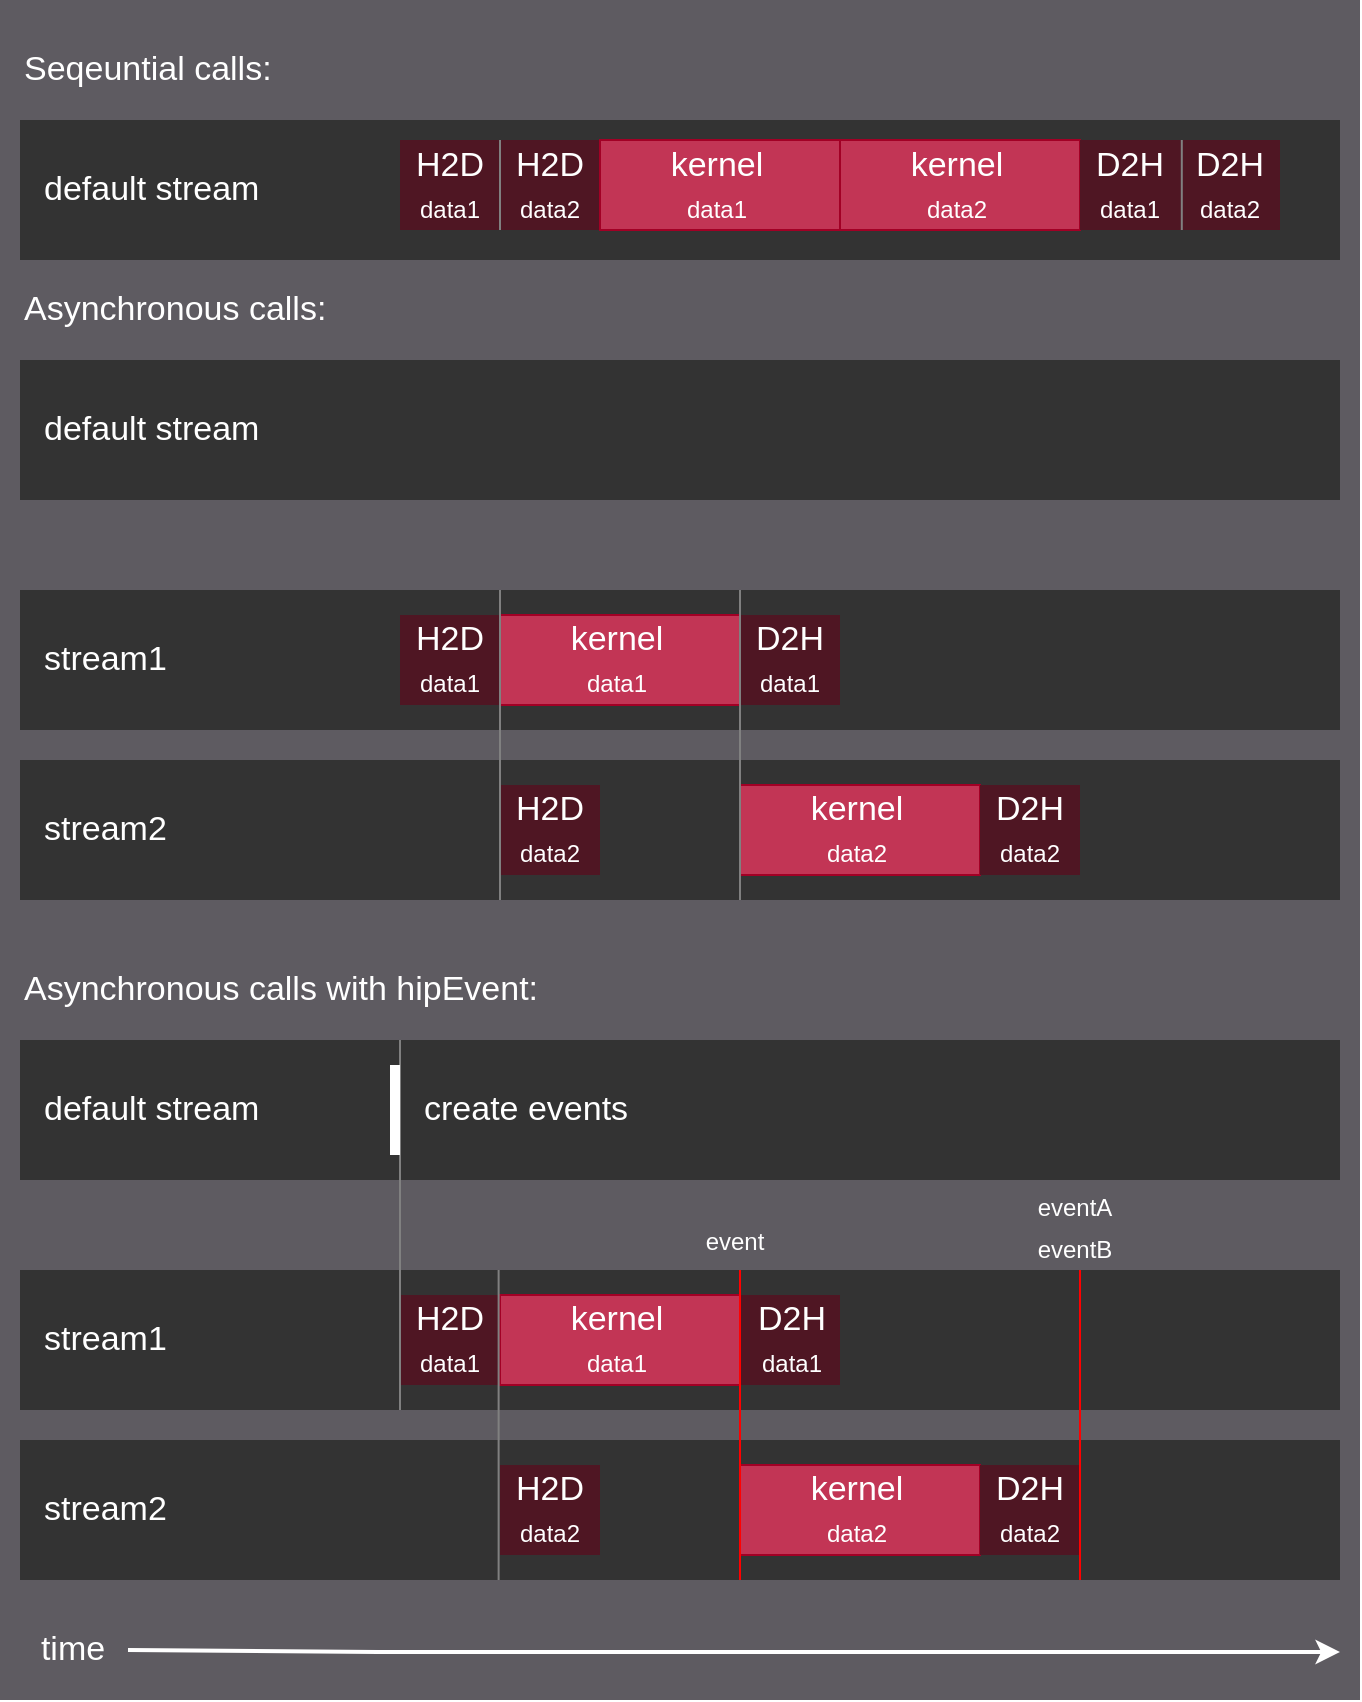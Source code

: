 <mxfile>
    <diagram id="zBbb_w2fufU70cdOGtND" name="1 oldal">
        <mxGraphModel dx="1311" dy="1250" grid="1" gridSize="10" guides="1" tooltips="1" connect="1" arrows="1" fold="1" page="0" pageScale="1" pageWidth="660" pageHeight="610" background="none" math="0" shadow="0">
            <root>
                <mxCell id="0"/>
                <mxCell id="1" parent="0"/>
                <mxCell id="5965" value="" style="rounded=0;whiteSpace=wrap;html=1;fillColor=#5E5B61;fontColor=#FFFFFF;strokeColor=none;spacing=0;" parent="1" vertex="1">
                    <mxGeometry y="-190" width="680" height="850" as="geometry"/>
                </mxCell>
                <mxCell id="5966" value="&lt;font face=&quot;Helvetica&quot;&gt;time&lt;/font&gt;" style="text;html=1;strokeColor=none;fillColor=none;align=center;verticalAlign=middle;whiteSpace=wrap;rounded=0;fontSize=17;fontColor=#FFFFFF;" parent="1" vertex="1">
                    <mxGeometry x="9" y="620" width="55" height="30" as="geometry"/>
                </mxCell>
                <mxCell id="5967" value="" style="endArrow=classic;startArrow=none;html=1;rounded=0;strokeWidth=2;startFill=0;strokeColor=#FFFFFF;exitX=1;exitY=0.5;exitDx=0;exitDy=0;" parent="1" source="5966" edge="1">
                    <mxGeometry width="50" height="50" relative="1" as="geometry">
                        <mxPoint x="509" y="380" as="sourcePoint"/>
                        <mxPoint x="670" y="636" as="targetPoint"/>
                        <Array as="points">
                            <mxPoint x="189" y="636"/>
                        </Array>
                    </mxGeometry>
                </mxCell>
                <mxCell id="5968" value="" style="rounded=0;whiteSpace=wrap;html=1;fillColor=#333333;fontColor=#FFFFFF;strokeColor=none;" parent="1" vertex="1">
                    <mxGeometry x="10" y="-130" width="660" height="70" as="geometry"/>
                </mxCell>
                <mxCell id="5969" value="&lt;font face=&quot;Helvetica&quot;&gt;default stream&lt;/font&gt;" style="text;html=1;strokeColor=none;fillColor=none;align=left;verticalAlign=middle;whiteSpace=wrap;rounded=0;fontSize=17;fontColor=#FFFFFF;" parent="1" vertex="1">
                    <mxGeometry x="20" y="-110" width="121" height="30" as="geometry"/>
                </mxCell>
                <mxCell id="5970" value="" style="group" parent="1" vertex="1" connectable="0">
                    <mxGeometry x="200" y="-120" width="50" height="45" as="geometry"/>
                </mxCell>
                <mxCell id="5971" value="" style="rounded=0;whiteSpace=wrap;html=1;fillColor=#4f1623;fontColor=#FFFFFF;strokeColor=none;" parent="5970" vertex="1">
                    <mxGeometry width="50.0" height="45" as="geometry"/>
                </mxCell>
                <mxCell id="5972" value="&lt;div&gt;H2D&lt;br&gt;&lt;font style=&quot;font-size: 12px;&quot;&gt;data1&lt;/font&gt;&lt;/div&gt;" style="text;html=1;strokeColor=none;fillColor=none;align=center;verticalAlign=middle;whiteSpace=wrap;rounded=0;fontSize=17;fontColor=#FFFFFF;" parent="5970" vertex="1">
                    <mxGeometry x="0.896" y="8.75" width="48.211" height="27.5" as="geometry"/>
                </mxCell>
                <mxCell id="5973" value="" style="group" parent="1" vertex="1" connectable="0">
                    <mxGeometry x="250" y="-120" width="50" height="45" as="geometry"/>
                </mxCell>
                <mxCell id="5974" value="" style="rounded=0;whiteSpace=wrap;html=1;fillColor=#4f1623;fontColor=#FFFFFF;strokeColor=none;" parent="5973" vertex="1">
                    <mxGeometry width="50.0" height="45" as="geometry"/>
                </mxCell>
                <mxCell id="5975" value="&lt;div&gt;H2D&lt;br&gt;&lt;font style=&quot;font-size: 12px;&quot;&gt;data2&lt;/font&gt;&lt;/div&gt;" style="text;html=1;strokeColor=none;fillColor=none;align=center;verticalAlign=middle;whiteSpace=wrap;rounded=0;fontSize=17;fontColor=#FFFFFF;" parent="5973" vertex="1">
                    <mxGeometry x="0.896" y="8.75" width="48.211" height="27.5" as="geometry"/>
                </mxCell>
                <mxCell id="5976" value="" style="endArrow=none;html=1;rounded=0;fillColor=#eeeeee;strokeColor=#808080;entryX=0;entryY=1;entryDx=0;entryDy=0;exitX=0;exitY=0;exitDx=0;exitDy=0;" parent="5973" source="5974" target="5974" edge="1">
                    <mxGeometry width="50" height="50" relative="1" as="geometry">
                        <mxPoint x="-0.69" y="260" as="sourcePoint"/>
                        <mxPoint x="-0.69" y="105" as="targetPoint"/>
                    </mxGeometry>
                </mxCell>
                <mxCell id="5977" value="" style="group" parent="1" vertex="1" connectable="0">
                    <mxGeometry x="300" y="-120" width="120" height="45" as="geometry"/>
                </mxCell>
                <mxCell id="5978" value="" style="rounded=0;whiteSpace=wrap;html=1;fillColor=#C23555;fontColor=#FFFFFF;strokeColor=#A20025;" parent="5977" vertex="1">
                    <mxGeometry width="120.0" height="45" as="geometry"/>
                </mxCell>
                <mxCell id="5979" value="&lt;div&gt;kernel&lt;br&gt;&lt;font style=&quot;font-size: 12px;&quot;&gt;data1&lt;/font&gt;&lt;/div&gt;" style="text;html=1;strokeColor=none;fillColor=none;align=center;verticalAlign=middle;whiteSpace=wrap;rounded=0;fontSize=17;fontColor=#FFFFFF;" parent="5977" vertex="1">
                    <mxGeometry x="4.485" y="7.5" width="109.146" height="30.0" as="geometry"/>
                </mxCell>
                <mxCell id="5980" value="" style="group" parent="1" vertex="1" connectable="0">
                    <mxGeometry x="420" y="-120" width="120" height="45" as="geometry"/>
                </mxCell>
                <mxCell id="5981" value="" style="rounded=0;whiteSpace=wrap;html=1;fillColor=#C23555;fontColor=#FFFFFF;strokeColor=#A20025;" parent="5980" vertex="1">
                    <mxGeometry width="120.0" height="45" as="geometry"/>
                </mxCell>
                <mxCell id="5982" value="&lt;div&gt;kernel&lt;br&gt;&lt;font style=&quot;font-size: 12px;&quot;&gt;data2&lt;/font&gt;&lt;/div&gt;" style="text;html=1;strokeColor=none;fillColor=none;align=center;verticalAlign=middle;whiteSpace=wrap;rounded=0;fontSize=17;fontColor=#FFFFFF;" parent="5980" vertex="1">
                    <mxGeometry x="4.485" y="7.5" width="109.146" height="30.0" as="geometry"/>
                </mxCell>
                <mxCell id="5983" value="" style="group" parent="1" vertex="1" connectable="0">
                    <mxGeometry x="540" y="-120" width="50" height="45" as="geometry"/>
                </mxCell>
                <mxCell id="5984" value="" style="rounded=0;whiteSpace=wrap;html=1;fillColor=#4f1623;fontColor=#FFFFFF;strokeColor=none;" parent="5983" vertex="1">
                    <mxGeometry width="50.0" height="45" as="geometry"/>
                </mxCell>
                <mxCell id="5985" value="&lt;div&gt;D2H&lt;br&gt;&lt;font style=&quot;font-size: 12px;&quot;&gt;data1&lt;/font&gt;&lt;/div&gt;" style="text;html=1;strokeColor=none;fillColor=none;align=center;verticalAlign=middle;whiteSpace=wrap;rounded=0;fontSize=17;fontColor=#FFFFFF;" parent="5983" vertex="1">
                    <mxGeometry x="0.896" y="8.75" width="48.211" height="27.5" as="geometry"/>
                </mxCell>
                <mxCell id="5986" value="" style="group" parent="1" vertex="1" connectable="0">
                    <mxGeometry x="590" y="-120" width="50" height="45" as="geometry"/>
                </mxCell>
                <mxCell id="5987" value="" style="rounded=0;whiteSpace=wrap;html=1;fillColor=#4f1623;fontColor=#FFFFFF;strokeColor=none;" parent="5986" vertex="1">
                    <mxGeometry width="50.0" height="45" as="geometry"/>
                </mxCell>
                <mxCell id="5988" value="&lt;div&gt;D2H&lt;br&gt;&lt;font style=&quot;font-size: 12px;&quot;&gt;data2&lt;/font&gt;&lt;/div&gt;" style="text;html=1;strokeColor=none;fillColor=none;align=center;verticalAlign=middle;whiteSpace=wrap;rounded=0;fontSize=17;fontColor=#FFFFFF;" parent="5986" vertex="1">
                    <mxGeometry x="0.896" y="8.75" width="48.211" height="27.5" as="geometry"/>
                </mxCell>
                <mxCell id="5989" value="" style="endArrow=none;html=1;rounded=0;fillColor=#eeeeee;strokeColor=#808080;entryX=0;entryY=1;entryDx=0;entryDy=0;exitX=0;exitY=0;exitDx=0;exitDy=0;" parent="5986" edge="1">
                    <mxGeometry width="50" height="50" relative="1" as="geometry">
                        <mxPoint x="0.9" as="sourcePoint"/>
                        <mxPoint x="0.9" y="45" as="targetPoint"/>
                    </mxGeometry>
                </mxCell>
                <mxCell id="5990" value="" style="rounded=0;whiteSpace=wrap;html=1;fillColor=#333333;fontColor=#FFFFFF;strokeColor=none;" parent="1" vertex="1">
                    <mxGeometry x="10" y="190" width="660" height="70" as="geometry"/>
                </mxCell>
                <mxCell id="5991" value="" style="group" parent="1" vertex="1" connectable="0">
                    <mxGeometry x="250" y="202.5" width="50" height="45" as="geometry"/>
                </mxCell>
                <mxCell id="5992" value="" style="rounded=0;whiteSpace=wrap;html=1;fillColor=#4f1623;fontColor=#FFFFFF;strokeColor=none;" parent="5991" vertex="1">
                    <mxGeometry width="50.0" height="45" as="geometry"/>
                </mxCell>
                <mxCell id="5993" value="&lt;div&gt;H2D&lt;br&gt;&lt;font style=&quot;font-size: 12px;&quot;&gt;data2&lt;/font&gt;&lt;/div&gt;" style="text;html=1;strokeColor=none;fillColor=none;align=center;verticalAlign=middle;whiteSpace=wrap;rounded=0;fontSize=17;fontColor=#FFFFFF;" parent="5991" vertex="1">
                    <mxGeometry x="0.896" y="8.75" width="48.211" height="27.5" as="geometry"/>
                </mxCell>
                <mxCell id="5994" value="" style="group" parent="1" vertex="1" connectable="0">
                    <mxGeometry x="370" y="202.5" width="120" height="45" as="geometry"/>
                </mxCell>
                <mxCell id="5995" value="" style="rounded=0;whiteSpace=wrap;html=1;fillColor=#C23555;fontColor=#FFFFFF;strokeColor=#A20025;" parent="5994" vertex="1">
                    <mxGeometry width="120.0" height="45" as="geometry"/>
                </mxCell>
                <mxCell id="5996" value="&lt;div&gt;kernel&lt;br&gt;&lt;font style=&quot;font-size: 12px;&quot;&gt;data2&lt;/font&gt;&lt;/div&gt;" style="text;html=1;strokeColor=none;fillColor=none;align=center;verticalAlign=middle;whiteSpace=wrap;rounded=0;fontSize=17;fontColor=#FFFFFF;" parent="5994" vertex="1">
                    <mxGeometry x="4.485" y="7.5" width="109.146" height="30.0" as="geometry"/>
                </mxCell>
                <mxCell id="5997" value="&lt;font face=&quot;Helvetica&quot;&gt;stream2&lt;/font&gt;" style="text;html=1;strokeColor=none;fillColor=none;align=left;verticalAlign=middle;whiteSpace=wrap;rounded=0;fontSize=17;fontColor=#FFFFFF;" parent="1" vertex="1">
                    <mxGeometry x="20" y="210" width="120" height="30" as="geometry"/>
                </mxCell>
                <mxCell id="5998" value="" style="group" parent="1" vertex="1" connectable="0">
                    <mxGeometry x="490" y="202.5" width="50" height="45" as="geometry"/>
                </mxCell>
                <mxCell id="5999" value="" style="rounded=0;whiteSpace=wrap;html=1;fillColor=#4f1623;fontColor=#FFFFFF;strokeColor=none;" parent="5998" vertex="1">
                    <mxGeometry width="50.0" height="45" as="geometry"/>
                </mxCell>
                <mxCell id="6000" value="&lt;div&gt;D2H&lt;br&gt;&lt;font style=&quot;font-size: 12px;&quot;&gt;data2&lt;/font&gt;&lt;/div&gt;" style="text;html=1;strokeColor=none;fillColor=none;align=center;verticalAlign=middle;whiteSpace=wrap;rounded=0;fontSize=17;fontColor=#FFFFFF;" parent="5998" vertex="1">
                    <mxGeometry x="0.896" y="8.75" width="48.211" height="27.5" as="geometry"/>
                </mxCell>
                <mxCell id="6001" value="" style="rounded=0;whiteSpace=wrap;html=1;fillColor=#333333;fontColor=#FFFFFF;strokeColor=none;" parent="1" vertex="1">
                    <mxGeometry x="10" y="105" width="660" height="70" as="geometry"/>
                </mxCell>
                <mxCell id="6002" value="" style="group" parent="1" vertex="1" connectable="0">
                    <mxGeometry x="200" y="117.5" width="50" height="45" as="geometry"/>
                </mxCell>
                <mxCell id="6003" value="" style="rounded=0;whiteSpace=wrap;html=1;fillColor=#4f1623;fontColor=#FFFFFF;strokeColor=none;" parent="6002" vertex="1">
                    <mxGeometry width="50.0" height="45" as="geometry"/>
                </mxCell>
                <mxCell id="6004" value="&lt;div&gt;H2D&lt;br&gt;&lt;font style=&quot;font-size: 12px;&quot;&gt;data1&lt;/font&gt;&lt;/div&gt;" style="text;html=1;strokeColor=none;fillColor=none;align=center;verticalAlign=middle;whiteSpace=wrap;rounded=0;fontSize=17;fontColor=#FFFFFF;" parent="6002" vertex="1">
                    <mxGeometry x="0.896" y="8.75" width="48.211" height="27.5" as="geometry"/>
                </mxCell>
                <mxCell id="6005" value="" style="group" parent="1" vertex="1" connectable="0">
                    <mxGeometry x="250" y="117.5" width="120" height="45" as="geometry"/>
                </mxCell>
                <mxCell id="6006" value="" style="rounded=0;whiteSpace=wrap;html=1;fillColor=#C23555;fontColor=#FFFFFF;strokeColor=#A20025;" parent="6005" vertex="1">
                    <mxGeometry width="120.0" height="45" as="geometry"/>
                </mxCell>
                <mxCell id="6007" value="&lt;div&gt;kernel&lt;br&gt;&lt;font style=&quot;font-size: 12px;&quot;&gt;data1&lt;/font&gt;&lt;/div&gt;" style="text;html=1;strokeColor=none;fillColor=none;align=center;verticalAlign=middle;whiteSpace=wrap;rounded=0;fontSize=17;fontColor=#FFFFFF;" parent="6005" vertex="1">
                    <mxGeometry x="4.485" y="7.5" width="109.146" height="30.0" as="geometry"/>
                </mxCell>
                <mxCell id="6008" value="&lt;font face=&quot;Helvetica&quot;&gt;stream1&lt;/font&gt;" style="text;html=1;strokeColor=none;fillColor=none;align=left;verticalAlign=middle;whiteSpace=wrap;rounded=0;fontSize=17;fontColor=#FFFFFF;" parent="1" vertex="1">
                    <mxGeometry x="20" y="125" width="120" height="30" as="geometry"/>
                </mxCell>
                <mxCell id="6009" value="" style="group" parent="1" vertex="1" connectable="0">
                    <mxGeometry x="370" y="117.5" width="50" height="45" as="geometry"/>
                </mxCell>
                <mxCell id="6010" value="" style="rounded=0;whiteSpace=wrap;html=1;fillColor=#4f1623;fontColor=#FFFFFF;strokeColor=none;" parent="6009" vertex="1">
                    <mxGeometry width="50.0" height="45" as="geometry"/>
                </mxCell>
                <mxCell id="6011" value="&lt;div&gt;D2H&lt;br&gt;&lt;font style=&quot;font-size: 12px;&quot;&gt;data1&lt;/font&gt;&lt;/div&gt;" style="text;html=1;strokeColor=none;fillColor=none;align=center;verticalAlign=middle;whiteSpace=wrap;rounded=0;fontSize=17;fontColor=#FFFFFF;" parent="6009" vertex="1">
                    <mxGeometry x="0.896" y="8.75" width="48.211" height="27.5" as="geometry"/>
                </mxCell>
                <mxCell id="6012" value="" style="rounded=0;whiteSpace=wrap;html=1;fillColor=#333333;fontColor=#FFFFFF;strokeColor=none;" parent="1" vertex="1">
                    <mxGeometry x="10" y="-10" width="660" height="70" as="geometry"/>
                </mxCell>
                <mxCell id="6013" value="&lt;font face=&quot;Helvetica&quot;&gt;default stream&lt;/font&gt;" style="text;html=1;strokeColor=none;fillColor=none;align=left;verticalAlign=middle;whiteSpace=wrap;rounded=0;fontSize=17;fontColor=#FFFFFF;" parent="1" vertex="1">
                    <mxGeometry x="20" y="10" width="120" height="30" as="geometry"/>
                </mxCell>
                <mxCell id="6014" value="" style="endArrow=none;html=1;rounded=0;fillColor=#eeeeee;strokeColor=#808080;entryX=0;entryY=0;entryDx=0;entryDy=0;exitX=0;exitY=1;exitDx=0;exitDy=0;" parent="1" edge="1">
                    <mxGeometry width="50" height="50" relative="1" as="geometry">
                        <mxPoint x="250.0" y="260.0" as="sourcePoint"/>
                        <mxPoint x="250" y="105.0" as="targetPoint"/>
                    </mxGeometry>
                </mxCell>
                <mxCell id="6015" value="" style="endArrow=none;html=1;rounded=0;fillColor=#eeeeee;strokeColor=#808080;entryX=0;entryY=0;entryDx=0;entryDy=0;exitX=0;exitY=1;exitDx=0;exitDy=0;" parent="1" edge="1">
                    <mxGeometry width="50" height="50" relative="1" as="geometry">
                        <mxPoint x="370" y="260.0" as="sourcePoint"/>
                        <mxPoint x="370" y="105.0" as="targetPoint"/>
                    </mxGeometry>
                </mxCell>
                <mxCell id="6016" value="&lt;font face=&quot;Helvetica&quot;&gt;Seqeuntial calls:&lt;/font&gt;" style="text;html=1;strokeColor=none;fillColor=none;align=left;verticalAlign=middle;whiteSpace=wrap;rounded=0;fontSize=17;fontColor=#FFFFFF;" parent="1" vertex="1">
                    <mxGeometry x="10" y="-170" width="170" height="30" as="geometry"/>
                </mxCell>
                <mxCell id="6017" value="&lt;font face=&quot;Helvetica&quot;&gt;Asynchronous calls:&lt;/font&gt;" style="text;html=1;strokeColor=none;fillColor=none;align=left;verticalAlign=middle;whiteSpace=wrap;rounded=0;fontSize=17;fontColor=#FFFFFF;" parent="1" vertex="1">
                    <mxGeometry x="10" y="-50" width="170" height="30" as="geometry"/>
                </mxCell>
                <mxCell id="6018" value="&lt;font face=&quot;Helvetica&quot;&gt;Asynchronous calls with hipEvent:&lt;br&gt;&lt;/font&gt;" style="text;html=1;strokeColor=none;fillColor=none;align=left;verticalAlign=middle;whiteSpace=wrap;rounded=0;fontSize=17;fontColor=#FFFFFF;" parent="1" vertex="1">
                    <mxGeometry x="10" y="290" width="300" height="30" as="geometry"/>
                </mxCell>
                <mxCell id="6019" value="" style="rounded=0;whiteSpace=wrap;html=1;fillColor=#333333;fontColor=#FFFFFF;strokeColor=none;" parent="1" vertex="1">
                    <mxGeometry x="10" y="530" width="660" height="70" as="geometry"/>
                </mxCell>
                <mxCell id="6020" value="" style="group" parent="1" vertex="1" connectable="0">
                    <mxGeometry x="250" y="542.5" width="50" height="45" as="geometry"/>
                </mxCell>
                <mxCell id="6021" value="" style="rounded=0;whiteSpace=wrap;html=1;fillColor=#4f1623;fontColor=#FFFFFF;strokeColor=none;" parent="6020" vertex="1">
                    <mxGeometry width="50.0" height="45" as="geometry"/>
                </mxCell>
                <mxCell id="6022" value="&lt;div&gt;H2D&lt;br&gt;&lt;font style=&quot;font-size: 12px;&quot;&gt;data2&lt;/font&gt;&lt;/div&gt;" style="text;html=1;strokeColor=none;fillColor=none;align=center;verticalAlign=middle;whiteSpace=wrap;rounded=0;fontSize=17;fontColor=#FFFFFF;" parent="6020" vertex="1">
                    <mxGeometry x="0.896" y="8.75" width="48.211" height="27.5" as="geometry"/>
                </mxCell>
                <mxCell id="6023" value="" style="group" parent="1" vertex="1" connectable="0">
                    <mxGeometry x="370" y="542.5" width="120" height="45" as="geometry"/>
                </mxCell>
                <mxCell id="6024" value="" style="rounded=0;whiteSpace=wrap;html=1;fillColor=#C23555;fontColor=#FFFFFF;strokeColor=#A20025;" parent="6023" vertex="1">
                    <mxGeometry width="120.0" height="45" as="geometry"/>
                </mxCell>
                <mxCell id="6025" value="&lt;div&gt;kernel&lt;br&gt;&lt;font style=&quot;font-size: 12px;&quot;&gt;data2&lt;/font&gt;&lt;/div&gt;" style="text;html=1;strokeColor=none;fillColor=none;align=center;verticalAlign=middle;whiteSpace=wrap;rounded=0;fontSize=17;fontColor=#FFFFFF;" parent="6023" vertex="1">
                    <mxGeometry x="4.485" y="7.5" width="109.146" height="30.0" as="geometry"/>
                </mxCell>
                <mxCell id="6026" value="&lt;font face=&quot;Helvetica&quot;&gt;stream2&lt;/font&gt;" style="text;html=1;strokeColor=none;fillColor=none;align=left;verticalAlign=middle;whiteSpace=wrap;rounded=0;fontSize=17;fontColor=#FFFFFF;" parent="1" vertex="1">
                    <mxGeometry x="20" y="550" width="120" height="30" as="geometry"/>
                </mxCell>
                <mxCell id="6027" value="" style="rounded=0;whiteSpace=wrap;html=1;fillColor=#333333;fontColor=#FFFFFF;strokeColor=none;" parent="1" vertex="1">
                    <mxGeometry x="10" y="445" width="660" height="70" as="geometry"/>
                </mxCell>
                <mxCell id="6028" value="" style="group" parent="1" vertex="1" connectable="0">
                    <mxGeometry x="200" y="457.5" width="50" height="45" as="geometry"/>
                </mxCell>
                <mxCell id="6029" value="" style="rounded=0;whiteSpace=wrap;html=1;fillColor=#4f1623;fontColor=#FFFFFF;strokeColor=none;" parent="6028" vertex="1">
                    <mxGeometry width="50.0" height="45" as="geometry"/>
                </mxCell>
                <mxCell id="6030" value="&lt;div&gt;H2D&lt;br&gt;&lt;font style=&quot;font-size: 12px;&quot;&gt;data1&lt;/font&gt;&lt;/div&gt;" style="text;html=1;strokeColor=none;fillColor=none;align=center;verticalAlign=middle;whiteSpace=wrap;rounded=0;fontSize=17;fontColor=#FFFFFF;" parent="6028" vertex="1">
                    <mxGeometry x="0.896" y="8.75" width="48.211" height="27.5" as="geometry"/>
                </mxCell>
                <mxCell id="6031" value="" style="group" parent="1" vertex="1" connectable="0">
                    <mxGeometry x="250" y="457.5" width="120" height="45" as="geometry"/>
                </mxCell>
                <mxCell id="6032" value="" style="rounded=0;whiteSpace=wrap;html=1;fillColor=#C23555;fontColor=#FFFFFF;strokeColor=#A20025;" parent="6031" vertex="1">
                    <mxGeometry width="120.0" height="45" as="geometry"/>
                </mxCell>
                <mxCell id="6033" value="&lt;div&gt;kernel&lt;br&gt;&lt;font style=&quot;font-size: 12px;&quot;&gt;data1&lt;/font&gt;&lt;/div&gt;" style="text;html=1;strokeColor=none;fillColor=none;align=center;verticalAlign=middle;whiteSpace=wrap;rounded=0;fontSize=17;fontColor=#FFFFFF;" parent="6031" vertex="1">
                    <mxGeometry x="4.485" y="7.5" width="109.146" height="30.0" as="geometry"/>
                </mxCell>
                <mxCell id="6034" value="&lt;font face=&quot;Helvetica&quot;&gt;stream1&lt;/font&gt;" style="text;html=1;strokeColor=none;fillColor=none;align=left;verticalAlign=middle;whiteSpace=wrap;rounded=0;fontSize=17;fontColor=#FFFFFF;" parent="1" vertex="1">
                    <mxGeometry x="20" y="465" width="120" height="30" as="geometry"/>
                </mxCell>
                <mxCell id="6035" value="" style="group" parent="1" vertex="1" connectable="0">
                    <mxGeometry x="490" y="542.5" width="50" height="45" as="geometry"/>
                </mxCell>
                <mxCell id="6036" value="" style="rounded=0;whiteSpace=wrap;html=1;fillColor=#4f1623;fontColor=#FFFFFF;strokeColor=none;" parent="6035" vertex="1">
                    <mxGeometry width="50.0" height="45" as="geometry"/>
                </mxCell>
                <mxCell id="6037" value="&lt;div&gt;D2H&lt;br&gt;&lt;font style=&quot;font-size: 12px;&quot;&gt;data2&lt;/font&gt;&lt;/div&gt;" style="text;html=1;strokeColor=none;fillColor=none;align=center;verticalAlign=middle;whiteSpace=wrap;rounded=0;fontSize=17;fontColor=#FFFFFF;" parent="6035" vertex="1">
                    <mxGeometry x="0.896" y="8.75" width="48.211" height="27.5" as="geometry"/>
                </mxCell>
                <mxCell id="6038" value="" style="rounded=0;whiteSpace=wrap;html=1;fillColor=#333333;fontColor=#FFFFFF;strokeColor=none;" parent="1" vertex="1">
                    <mxGeometry x="10" y="330" width="660" height="70" as="geometry"/>
                </mxCell>
                <mxCell id="6039" value="&lt;font face=&quot;Helvetica&quot;&gt;default stream&lt;/font&gt;" style="text;html=1;strokeColor=none;fillColor=none;align=left;verticalAlign=middle;whiteSpace=wrap;rounded=0;fontSize=17;fontColor=#FFFFFF;" parent="1" vertex="1">
                    <mxGeometry x="20" y="350" width="120" height="30" as="geometry"/>
                </mxCell>
                <mxCell id="6040" value="" style="endArrow=none;html=1;rounded=0;fillColor=#eeeeee;strokeColor=#808080;entryX=0;entryY=0;entryDx=0;entryDy=0;exitX=0;exitY=1;exitDx=0;exitDy=0;" parent="1" edge="1">
                    <mxGeometry width="50" height="50" relative="1" as="geometry">
                        <mxPoint x="249.31" y="600.0" as="sourcePoint"/>
                        <mxPoint x="249.31" y="445.0" as="targetPoint"/>
                    </mxGeometry>
                </mxCell>
                <mxCell id="6041" value="&lt;font style=&quot;font-size: 12px;&quot; face=&quot;Helvetica&quot;&gt;event&lt;/font&gt;" style="text;html=1;strokeColor=none;fillColor=none;align=center;verticalAlign=middle;whiteSpace=wrap;rounded=0;fontSize=17;fontColor=#FFFFFF;" parent="1" vertex="1">
                    <mxGeometry x="340" y="415" width="55" height="30" as="geometry"/>
                </mxCell>
                <mxCell id="6043" value="" style="group" parent="1" vertex="1" connectable="0">
                    <mxGeometry x="371" y="457.5" width="50" height="45" as="geometry"/>
                </mxCell>
                <mxCell id="6044" value="" style="rounded=0;whiteSpace=wrap;html=1;fillColor=#4f1623;fontColor=#FFFFFF;strokeColor=none;" parent="6043" vertex="1">
                    <mxGeometry x="-1" width="50.0" height="45" as="geometry"/>
                </mxCell>
                <mxCell id="6045" value="&lt;div&gt;D2H&lt;br&gt;&lt;font style=&quot;font-size: 12px;&quot;&gt;data1&lt;/font&gt;&lt;/div&gt;" style="text;html=1;strokeColor=none;fillColor=none;align=center;verticalAlign=middle;whiteSpace=wrap;rounded=0;fontSize=17;fontColor=#FFFFFF;" parent="6043" vertex="1">
                    <mxGeometry x="0.896" y="8.75" width="48.211" height="27.5" as="geometry"/>
                </mxCell>
                <mxCell id="6046" value="" style="endArrow=none;html=1;rounded=0;fillColor=#eeeeee;strokeColor=#808080;exitX=0;exitY=1;exitDx=0;exitDy=0;entryX=0;entryY=0;entryDx=0;entryDy=0;" parent="1" edge="1">
                    <mxGeometry width="50" height="50" relative="1" as="geometry">
                        <mxPoint x="200.0" y="515.0" as="sourcePoint"/>
                        <mxPoint x="200" y="330.0" as="targetPoint"/>
                    </mxGeometry>
                </mxCell>
                <mxCell id="6047" value="" style="endArrow=none;html=1;rounded=0;fillColor=#eeeeee;strokeColor=#FF0000;entryX=1;entryY=0;entryDx=0;entryDy=0;exitX=1;exitY=1;exitDx=0;exitDy=0;" parent="1" edge="1">
                    <mxGeometry width="50" height="50" relative="1" as="geometry">
                        <mxPoint x="370.0" y="600.0" as="sourcePoint"/>
                        <mxPoint x="370" y="445.0" as="targetPoint"/>
                    </mxGeometry>
                </mxCell>
                <mxCell id="6049" value="" style="rounded=0;whiteSpace=wrap;html=1;fillColor=#FFFFFF;fontColor=#FFFFFF;strokeColor=none;" parent="1" vertex="1">
                    <mxGeometry x="195" y="342.5" width="5" height="45" as="geometry"/>
                </mxCell>
                <mxCell id="6050" value="&lt;font face=&quot;Helvetica&quot;&gt;create events&lt;/font&gt;" style="text;html=1;strokeColor=none;fillColor=none;align=left;verticalAlign=middle;whiteSpace=wrap;rounded=0;fontSize=17;fontColor=#FFFFFF;" parent="1" vertex="1">
                    <mxGeometry x="210" y="350" width="120" height="30" as="geometry"/>
                </mxCell>
                <mxCell id="6051" value="" style="endArrow=none;html=1;rounded=0;fillColor=#eeeeee;strokeColor=#FF0000;entryX=1;entryY=0;entryDx=0;entryDy=0;exitX=1;exitY=1;exitDx=0;exitDy=0;" edge="1" parent="1">
                    <mxGeometry width="50" height="50" relative="1" as="geometry">
                        <mxPoint x="540.0" y="600.0" as="sourcePoint"/>
                        <mxPoint x="540" y="445.0" as="targetPoint"/>
                    </mxGeometry>
                </mxCell>
                <mxCell id="6052" value="&lt;font style=&quot;font-size: 12px;&quot; face=&quot;Helvetica&quot;&gt;eventA&lt;br&gt;eventB&lt;br&gt;&lt;/font&gt;" style="text;html=1;strokeColor=none;fillColor=none;align=center;verticalAlign=middle;whiteSpace=wrap;rounded=0;fontSize=17;fontColor=#FFFFFF;" vertex="1" parent="1">
                    <mxGeometry x="510" y="400" width="55" height="45" as="geometry"/>
                </mxCell>
            </root>
        </mxGraphModel>
    </diagram>
</mxfile>